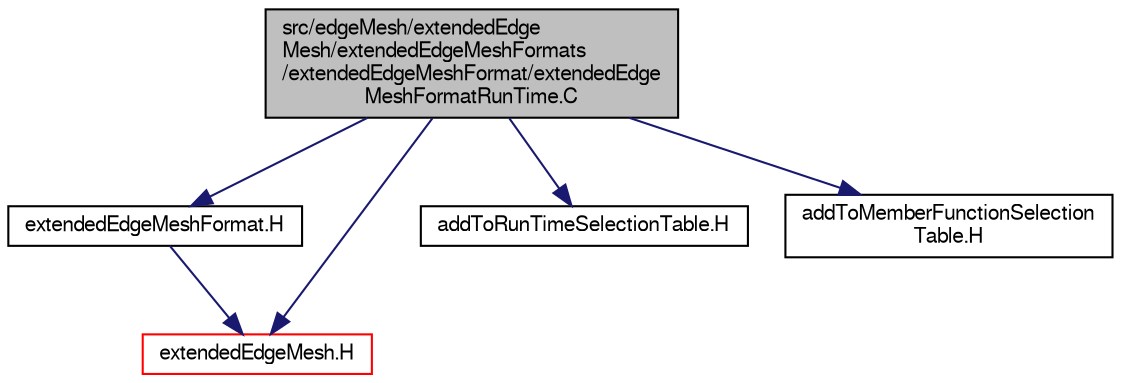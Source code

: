 digraph "src/edgeMesh/extendedEdgeMesh/extendedEdgeMeshFormats/extendedEdgeMeshFormat/extendedEdgeMeshFormatRunTime.C"
{
  bgcolor="transparent";
  edge [fontname="FreeSans",fontsize="10",labelfontname="FreeSans",labelfontsize="10"];
  node [fontname="FreeSans",fontsize="10",shape=record];
  Node0 [label="src/edgeMesh/extendedEdge\lMesh/extendedEdgeMeshFormats\l/extendedEdgeMeshFormat/extendedEdge\lMeshFormatRunTime.C",height=0.2,width=0.4,color="black", fillcolor="grey75", style="filled", fontcolor="black"];
  Node0 -> Node1 [color="midnightblue",fontsize="10",style="solid",fontname="FreeSans"];
  Node1 [label="extendedEdgeMeshFormat.H",height=0.2,width=0.4,color="black",URL="$a00974.html"];
  Node1 -> Node2 [color="midnightblue",fontsize="10",style="solid",fontname="FreeSans"];
  Node2 [label="extendedEdgeMesh.H",height=0.2,width=0.4,color="red",URL="$a00968.html"];
  Node0 -> Node2 [color="midnightblue",fontsize="10",style="solid",fontname="FreeSans"];
  Node0 -> Node175 [color="midnightblue",fontsize="10",style="solid",fontname="FreeSans"];
  Node175 [label="addToRunTimeSelectionTable.H",height=0.2,width=0.4,color="black",URL="$a09263.html",tooltip="Macros for easy insertion into run-time selection tables. "];
  Node0 -> Node176 [color="midnightblue",fontsize="10",style="solid",fontname="FreeSans"];
  Node176 [label="addToMemberFunctionSelection\lTable.H",height=0.2,width=0.4,color="black",URL="$a09275.html",tooltip="Macros for easy insertion into member function selection tables. "];
}

